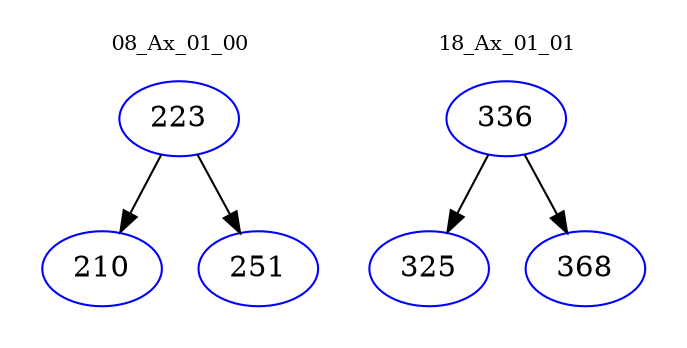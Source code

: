 digraph{
subgraph cluster_0 {
color = white
label = "08_Ax_01_00";
fontsize=10;
T0_223 [label="223", color="blue"]
T0_223 -> T0_210 [color="black"]
T0_210 [label="210", color="blue"]
T0_223 -> T0_251 [color="black"]
T0_251 [label="251", color="blue"]
}
subgraph cluster_1 {
color = white
label = "18_Ax_01_01";
fontsize=10;
T1_336 [label="336", color="blue"]
T1_336 -> T1_325 [color="black"]
T1_325 [label="325", color="blue"]
T1_336 -> T1_368 [color="black"]
T1_368 [label="368", color="blue"]
}
}
